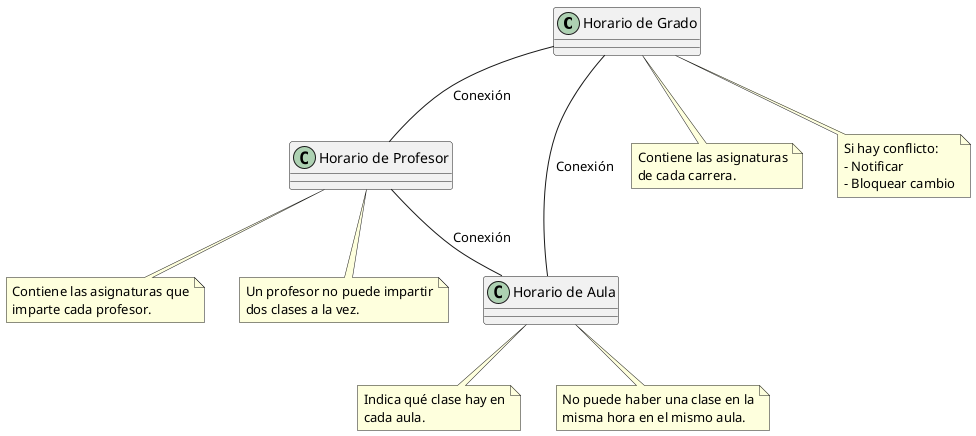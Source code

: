 @startuml

class "Horario de Grado" {
}

class "Horario de Profesor" {
}

class "Horario de Aula" {
}

"Horario de Grado" -- "Horario de Profesor" : Conexión
"Horario de Grado" -- "Horario de Aula" : Conexión
"Horario de Profesor" -- "Horario de Aula" : Conexión

note as N1
  Contiene las asignaturas
  de cada carrera.
end note

note as N2
  Contiene las asignaturas que
  imparte cada profesor.
end note

note as N3
  Indica qué clase hay en
  cada aula.
end note

"Horario de Grado" .. N1
"Horario de Profesor" .. N2
"Horario de Aula" .. N3

note bottom of "Horario de Grado"
  Si hay conflicto:
  - Notificar
  - Bloquear cambio
end note

note bottom of "Horario de Profesor"
  Un profesor no puede impartir
  dos clases a la vez.
end note

note bottom of "Horario de Aula"
  No puede haber una clase en la
  misma hora en el mismo aula.
end note

@enduml